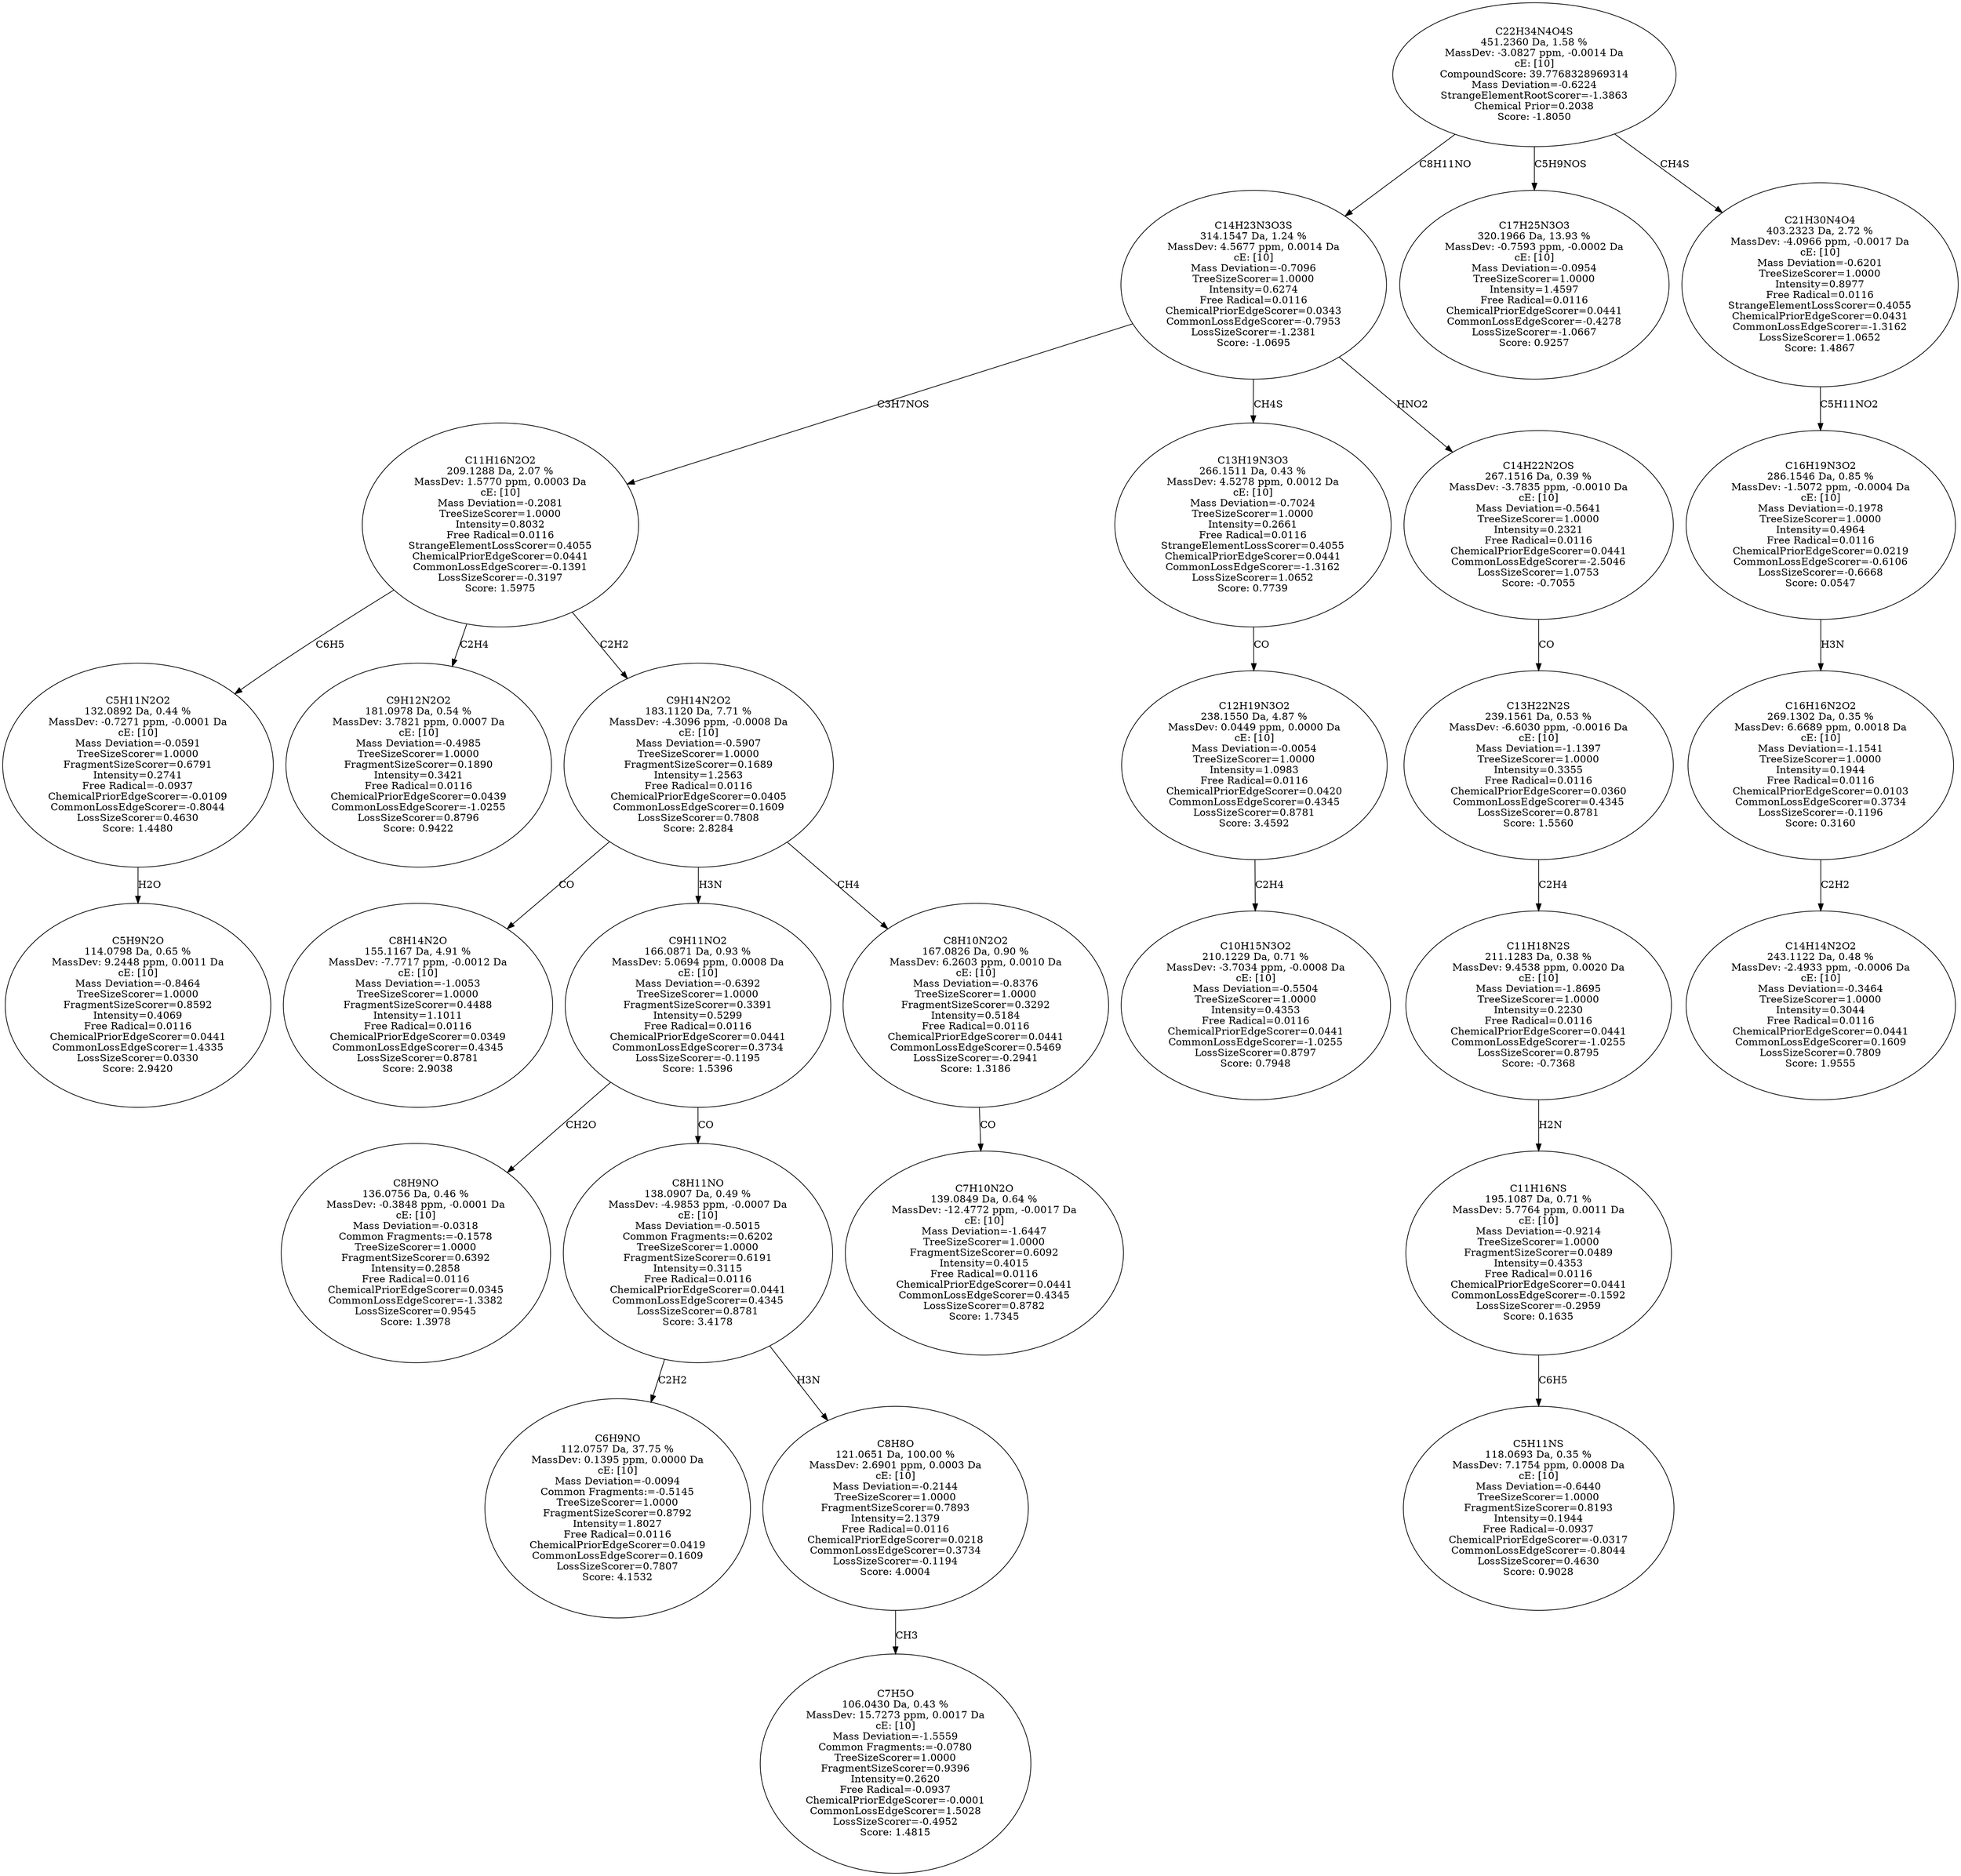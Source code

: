 strict digraph {
v1 [label="C5H9N2O\n114.0798 Da, 0.65 %\nMassDev: 9.2448 ppm, 0.0011 Da\ncE: [10]\nMass Deviation=-0.8464\nTreeSizeScorer=1.0000\nFragmentSizeScorer=0.8592\nIntensity=0.4069\nFree Radical=0.0116\nChemicalPriorEdgeScorer=0.0441\nCommonLossEdgeScorer=1.4335\nLossSizeScorer=0.0330\nScore: 2.9420"];
v2 [label="C5H11N2O2\n132.0892 Da, 0.44 %\nMassDev: -0.7271 ppm, -0.0001 Da\ncE: [10]\nMass Deviation=-0.0591\nTreeSizeScorer=1.0000\nFragmentSizeScorer=0.6791\nIntensity=0.2741\nFree Radical=-0.0937\nChemicalPriorEdgeScorer=-0.0109\nCommonLossEdgeScorer=-0.8044\nLossSizeScorer=0.4630\nScore: 1.4480"];
v3 [label="C9H12N2O2\n181.0978 Da, 0.54 %\nMassDev: 3.7821 ppm, 0.0007 Da\ncE: [10]\nMass Deviation=-0.4985\nTreeSizeScorer=1.0000\nFragmentSizeScorer=0.1890\nIntensity=0.3421\nFree Radical=0.0116\nChemicalPriorEdgeScorer=0.0439\nCommonLossEdgeScorer=-1.0255\nLossSizeScorer=0.8796\nScore: 0.9422"];
v4 [label="C8H14N2O\n155.1167 Da, 4.91 %\nMassDev: -7.7717 ppm, -0.0012 Da\ncE: [10]\nMass Deviation=-1.0053\nTreeSizeScorer=1.0000\nFragmentSizeScorer=0.4488\nIntensity=1.1011\nFree Radical=0.0116\nChemicalPriorEdgeScorer=0.0349\nCommonLossEdgeScorer=0.4345\nLossSizeScorer=0.8781\nScore: 2.9038"];
v5 [label="C8H9NO\n136.0756 Da, 0.46 %\nMassDev: -0.3848 ppm, -0.0001 Da\ncE: [10]\nMass Deviation=-0.0318\nCommon Fragments:=-0.1578\nTreeSizeScorer=1.0000\nFragmentSizeScorer=0.6392\nIntensity=0.2858\nFree Radical=0.0116\nChemicalPriorEdgeScorer=0.0345\nCommonLossEdgeScorer=-1.3382\nLossSizeScorer=0.9545\nScore: 1.3978"];
v6 [label="C6H9NO\n112.0757 Da, 37.75 %\nMassDev: 0.1395 ppm, 0.0000 Da\ncE: [10]\nMass Deviation=-0.0094\nCommon Fragments:=-0.5145\nTreeSizeScorer=1.0000\nFragmentSizeScorer=0.8792\nIntensity=1.8027\nFree Radical=0.0116\nChemicalPriorEdgeScorer=0.0419\nCommonLossEdgeScorer=0.1609\nLossSizeScorer=0.7807\nScore: 4.1532"];
v7 [label="C7H5O\n106.0430 Da, 0.43 %\nMassDev: 15.7273 ppm, 0.0017 Da\ncE: [10]\nMass Deviation=-1.5559\nCommon Fragments:=-0.0780\nTreeSizeScorer=1.0000\nFragmentSizeScorer=0.9396\nIntensity=0.2620\nFree Radical=-0.0937\nChemicalPriorEdgeScorer=-0.0001\nCommonLossEdgeScorer=1.5028\nLossSizeScorer=-0.4952\nScore: 1.4815"];
v8 [label="C8H8O\n121.0651 Da, 100.00 %\nMassDev: 2.6901 ppm, 0.0003 Da\ncE: [10]\nMass Deviation=-0.2144\nTreeSizeScorer=1.0000\nFragmentSizeScorer=0.7893\nIntensity=2.1379\nFree Radical=0.0116\nChemicalPriorEdgeScorer=0.0218\nCommonLossEdgeScorer=0.3734\nLossSizeScorer=-0.1194\nScore: 4.0004"];
v9 [label="C8H11NO\n138.0907 Da, 0.49 %\nMassDev: -4.9853 ppm, -0.0007 Da\ncE: [10]\nMass Deviation=-0.5015\nCommon Fragments:=0.6202\nTreeSizeScorer=1.0000\nFragmentSizeScorer=0.6191\nIntensity=0.3115\nFree Radical=0.0116\nChemicalPriorEdgeScorer=0.0441\nCommonLossEdgeScorer=0.4345\nLossSizeScorer=0.8781\nScore: 3.4178"];
v10 [label="C9H11NO2\n166.0871 Da, 0.93 %\nMassDev: 5.0694 ppm, 0.0008 Da\ncE: [10]\nMass Deviation=-0.6392\nTreeSizeScorer=1.0000\nFragmentSizeScorer=0.3391\nIntensity=0.5299\nFree Radical=0.0116\nChemicalPriorEdgeScorer=0.0441\nCommonLossEdgeScorer=0.3734\nLossSizeScorer=-0.1195\nScore: 1.5396"];
v11 [label="C7H10N2O\n139.0849 Da, 0.64 %\nMassDev: -12.4772 ppm, -0.0017 Da\ncE: [10]\nMass Deviation=-1.6447\nTreeSizeScorer=1.0000\nFragmentSizeScorer=0.6092\nIntensity=0.4015\nFree Radical=0.0116\nChemicalPriorEdgeScorer=0.0441\nCommonLossEdgeScorer=0.4345\nLossSizeScorer=0.8782\nScore: 1.7345"];
v12 [label="C8H10N2O2\n167.0826 Da, 0.90 %\nMassDev: 6.2603 ppm, 0.0010 Da\ncE: [10]\nMass Deviation=-0.8376\nTreeSizeScorer=1.0000\nFragmentSizeScorer=0.3292\nIntensity=0.5184\nFree Radical=0.0116\nChemicalPriorEdgeScorer=0.0441\nCommonLossEdgeScorer=0.5469\nLossSizeScorer=-0.2941\nScore: 1.3186"];
v13 [label="C9H14N2O2\n183.1120 Da, 7.71 %\nMassDev: -4.3096 ppm, -0.0008 Da\ncE: [10]\nMass Deviation=-0.5907\nTreeSizeScorer=1.0000\nFragmentSizeScorer=0.1689\nIntensity=1.2563\nFree Radical=0.0116\nChemicalPriorEdgeScorer=0.0405\nCommonLossEdgeScorer=0.1609\nLossSizeScorer=0.7808\nScore: 2.8284"];
v14 [label="C11H16N2O2\n209.1288 Da, 2.07 %\nMassDev: 1.5770 ppm, 0.0003 Da\ncE: [10]\nMass Deviation=-0.2081\nTreeSizeScorer=1.0000\nIntensity=0.8032\nFree Radical=0.0116\nStrangeElementLossScorer=0.4055\nChemicalPriorEdgeScorer=0.0441\nCommonLossEdgeScorer=-0.1391\nLossSizeScorer=-0.3197\nScore: 1.5975"];
v15 [label="C10H15N3O2\n210.1229 Da, 0.71 %\nMassDev: -3.7034 ppm, -0.0008 Da\ncE: [10]\nMass Deviation=-0.5504\nTreeSizeScorer=1.0000\nIntensity=0.4353\nFree Radical=0.0116\nChemicalPriorEdgeScorer=0.0441\nCommonLossEdgeScorer=-1.0255\nLossSizeScorer=0.8797\nScore: 0.7948"];
v16 [label="C12H19N3O2\n238.1550 Da, 4.87 %\nMassDev: 0.0449 ppm, 0.0000 Da\ncE: [10]\nMass Deviation=-0.0054\nTreeSizeScorer=1.0000\nIntensity=1.0983\nFree Radical=0.0116\nChemicalPriorEdgeScorer=0.0420\nCommonLossEdgeScorer=0.4345\nLossSizeScorer=0.8781\nScore: 3.4592"];
v17 [label="C13H19N3O3\n266.1511 Da, 0.43 %\nMassDev: 4.5278 ppm, 0.0012 Da\ncE: [10]\nMass Deviation=-0.7024\nTreeSizeScorer=1.0000\nIntensity=0.2661\nFree Radical=0.0116\nStrangeElementLossScorer=0.4055\nChemicalPriorEdgeScorer=0.0441\nCommonLossEdgeScorer=-1.3162\nLossSizeScorer=1.0652\nScore: 0.7739"];
v18 [label="C5H11NS\n118.0693 Da, 0.35 %\nMassDev: 7.1754 ppm, 0.0008 Da\ncE: [10]\nMass Deviation=-0.6440\nTreeSizeScorer=1.0000\nFragmentSizeScorer=0.8193\nIntensity=0.1944\nFree Radical=-0.0937\nChemicalPriorEdgeScorer=-0.0317\nCommonLossEdgeScorer=-0.8044\nLossSizeScorer=0.4630\nScore: 0.9028"];
v19 [label="C11H16NS\n195.1087 Da, 0.71 %\nMassDev: 5.7764 ppm, 0.0011 Da\ncE: [10]\nMass Deviation=-0.9214\nTreeSizeScorer=1.0000\nFragmentSizeScorer=0.0489\nIntensity=0.4353\nFree Radical=0.0116\nChemicalPriorEdgeScorer=0.0441\nCommonLossEdgeScorer=-0.1592\nLossSizeScorer=-0.2959\nScore: 0.1635"];
v20 [label="C11H18N2S\n211.1283 Da, 0.38 %\nMassDev: 9.4538 ppm, 0.0020 Da\ncE: [10]\nMass Deviation=-1.8695\nTreeSizeScorer=1.0000\nIntensity=0.2230\nFree Radical=0.0116\nChemicalPriorEdgeScorer=0.0441\nCommonLossEdgeScorer=-1.0255\nLossSizeScorer=0.8795\nScore: -0.7368"];
v21 [label="C13H22N2S\n239.1561 Da, 0.53 %\nMassDev: -6.6030 ppm, -0.0016 Da\ncE: [10]\nMass Deviation=-1.1397\nTreeSizeScorer=1.0000\nIntensity=0.3355\nFree Radical=0.0116\nChemicalPriorEdgeScorer=0.0360\nCommonLossEdgeScorer=0.4345\nLossSizeScorer=0.8781\nScore: 1.5560"];
v22 [label="C14H22N2OS\n267.1516 Da, 0.39 %\nMassDev: -3.7835 ppm, -0.0010 Da\ncE: [10]\nMass Deviation=-0.5641\nTreeSizeScorer=1.0000\nIntensity=0.2321\nFree Radical=0.0116\nChemicalPriorEdgeScorer=0.0441\nCommonLossEdgeScorer=-2.5046\nLossSizeScorer=1.0753\nScore: -0.7055"];
v23 [label="C14H23N3O3S\n314.1547 Da, 1.24 %\nMassDev: 4.5677 ppm, 0.0014 Da\ncE: [10]\nMass Deviation=-0.7096\nTreeSizeScorer=1.0000\nIntensity=0.6274\nFree Radical=0.0116\nChemicalPriorEdgeScorer=0.0343\nCommonLossEdgeScorer=-0.7953\nLossSizeScorer=-1.2381\nScore: -1.0695"];
v24 [label="C17H25N3O3\n320.1966 Da, 13.93 %\nMassDev: -0.7593 ppm, -0.0002 Da\ncE: [10]\nMass Deviation=-0.0954\nTreeSizeScorer=1.0000\nIntensity=1.4597\nFree Radical=0.0116\nChemicalPriorEdgeScorer=0.0441\nCommonLossEdgeScorer=-0.4278\nLossSizeScorer=-1.0667\nScore: 0.9257"];
v25 [label="C14H14N2O2\n243.1122 Da, 0.48 %\nMassDev: -2.4933 ppm, -0.0006 Da\ncE: [10]\nMass Deviation=-0.3464\nTreeSizeScorer=1.0000\nIntensity=0.3044\nFree Radical=0.0116\nChemicalPriorEdgeScorer=0.0441\nCommonLossEdgeScorer=0.1609\nLossSizeScorer=0.7809\nScore: 1.9555"];
v26 [label="C16H16N2O2\n269.1302 Da, 0.35 %\nMassDev: 6.6689 ppm, 0.0018 Da\ncE: [10]\nMass Deviation=-1.1541\nTreeSizeScorer=1.0000\nIntensity=0.1944\nFree Radical=0.0116\nChemicalPriorEdgeScorer=0.0103\nCommonLossEdgeScorer=0.3734\nLossSizeScorer=-0.1196\nScore: 0.3160"];
v27 [label="C16H19N3O2\n286.1546 Da, 0.85 %\nMassDev: -1.5072 ppm, -0.0004 Da\ncE: [10]\nMass Deviation=-0.1978\nTreeSizeScorer=1.0000\nIntensity=0.4964\nFree Radical=0.0116\nChemicalPriorEdgeScorer=0.0219\nCommonLossEdgeScorer=-0.6106\nLossSizeScorer=-0.6668\nScore: 0.0547"];
v28 [label="C21H30N4O4\n403.2323 Da, 2.72 %\nMassDev: -4.0966 ppm, -0.0017 Da\ncE: [10]\nMass Deviation=-0.6201\nTreeSizeScorer=1.0000\nIntensity=0.8977\nFree Radical=0.0116\nStrangeElementLossScorer=0.4055\nChemicalPriorEdgeScorer=0.0431\nCommonLossEdgeScorer=-1.3162\nLossSizeScorer=1.0652\nScore: 1.4867"];
v29 [label="C22H34N4O4S\n451.2360 Da, 1.58 %\nMassDev: -3.0827 ppm, -0.0014 Da\ncE: [10]\nCompoundScore: 39.7768328969314\nMass Deviation=-0.6224\nStrangeElementRootScorer=-1.3863\nChemical Prior=0.2038\nScore: -1.8050"];
v2 -> v1 [label="H2O"];
v14 -> v2 [label="C6H5"];
v14 -> v3 [label="C2H4"];
v13 -> v4 [label="CO"];
v10 -> v5 [label="CH2O"];
v9 -> v6 [label="C2H2"];
v8 -> v7 [label="CH3"];
v9 -> v8 [label="H3N"];
v10 -> v9 [label="CO"];
v13 -> v10 [label="H3N"];
v12 -> v11 [label="CO"];
v13 -> v12 [label="CH4"];
v14 -> v13 [label="C2H2"];
v23 -> v14 [label="C3H7NOS"];
v16 -> v15 [label="C2H4"];
v17 -> v16 [label="CO"];
v23 -> v17 [label="CH4S"];
v19 -> v18 [label="C6H5"];
v20 -> v19 [label="H2N"];
v21 -> v20 [label="C2H4"];
v22 -> v21 [label="CO"];
v23 -> v22 [label="HNO2"];
v29 -> v23 [label="C8H11NO"];
v29 -> v24 [label="C5H9NOS"];
v26 -> v25 [label="C2H2"];
v27 -> v26 [label="H3N"];
v28 -> v27 [label="C5H11NO2"];
v29 -> v28 [label="CH4S"];
}